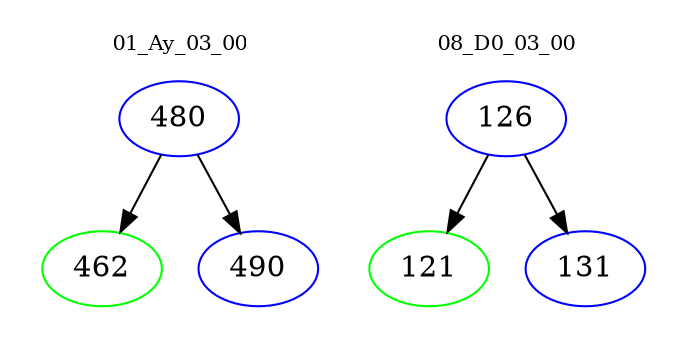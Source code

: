 digraph{
subgraph cluster_0 {
color = white
label = "01_Ay_03_00";
fontsize=10;
T0_480 [label="480", color="blue"]
T0_480 -> T0_462 [color="black"]
T0_462 [label="462", color="green"]
T0_480 -> T0_490 [color="black"]
T0_490 [label="490", color="blue"]
}
subgraph cluster_1 {
color = white
label = "08_D0_03_00";
fontsize=10;
T1_126 [label="126", color="blue"]
T1_126 -> T1_121 [color="black"]
T1_121 [label="121", color="green"]
T1_126 -> T1_131 [color="black"]
T1_131 [label="131", color="blue"]
}
}
